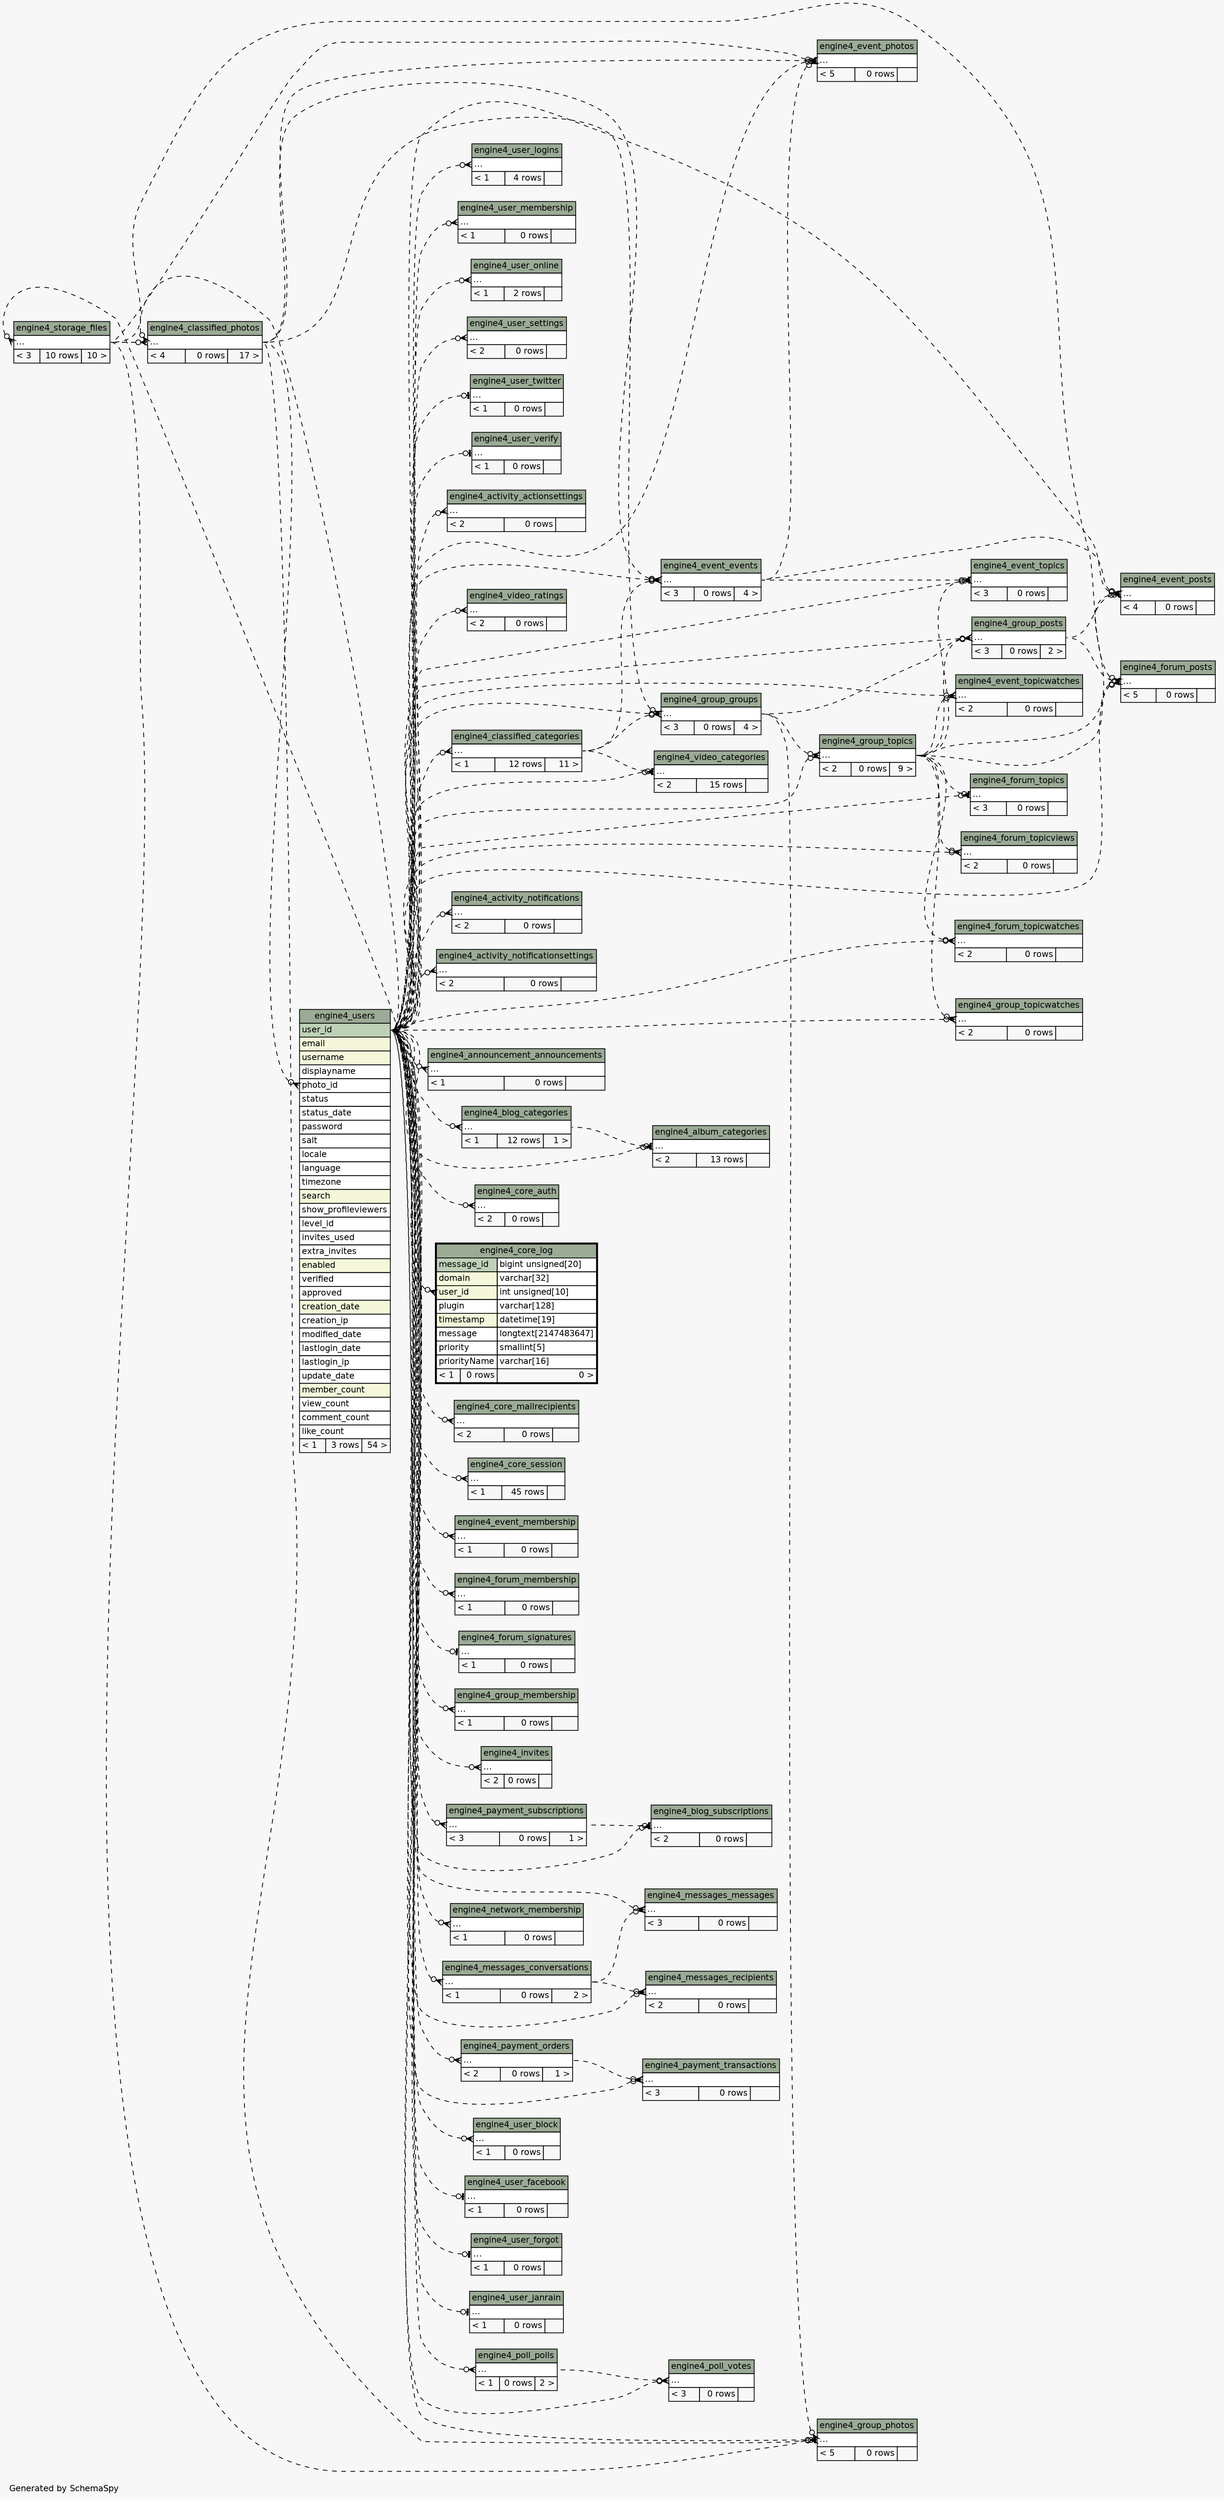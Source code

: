// dot 2.38.0 on Windows 10 10.0
// SchemaSpy rev 590
digraph "impliedTwoDegreesRelationshipsDiagram" {
  graph [
    rankdir="RL"
    bgcolor="#f7f7f7"
    label="\nGenerated by SchemaSpy"
    labeljust="l"
    nodesep="0.18"
    ranksep="0.46"
    fontname="Helvetica"
    fontsize="11"
  ];
  node [
    fontname="Helvetica"
    fontsize="11"
    shape="plaintext"
  ];
  edge [
    arrowsize="0.8"
  ];
  "engine4_activity_actionsettings":"elipses":w -> "engine4_users":"user_id":e [arrowhead=none dir=back arrowtail=crowodot style=dashed];
  "engine4_activity_notifications":"elipses":w -> "engine4_users":"user_id":e [arrowhead=none dir=back arrowtail=crowodot style=dashed];
  "engine4_activity_notificationsettings":"elipses":w -> "engine4_users":"user_id":e [arrowhead=none dir=back arrowtail=crowodot style=dashed];
  "engine4_album_categories":"elipses":w -> "engine4_blog_categories":"elipses":e [arrowhead=none dir=back arrowtail=teeodot style=dashed];
  "engine4_album_categories":"elipses":w -> "engine4_users":"user_id":e [arrowhead=none dir=back arrowtail=crowodot style=dashed];
  "engine4_announcement_announcements":"elipses":w -> "engine4_users":"user_id":e [arrowhead=none dir=back arrowtail=crowodot style=dashed];
  "engine4_blog_categories":"elipses":w -> "engine4_users":"user_id":e [arrowhead=none dir=back arrowtail=crowodot style=dashed];
  "engine4_blog_subscriptions":"elipses":w -> "engine4_payment_subscriptions":"elipses":e [arrowhead=none dir=back arrowtail=teeodot style=dashed];
  "engine4_blog_subscriptions":"elipses":w -> "engine4_users":"user_id":e [arrowhead=none dir=back arrowtail=crowodot style=dashed];
  "engine4_classified_categories":"elipses":w -> "engine4_users":"user_id":e [arrowhead=none dir=back arrowtail=crowodot style=dashed];
  "engine4_classified_photos":"elipses":w -> "engine4_storage_files":"elipses":e [arrowhead=none dir=back arrowtail=crowodot style=dashed];
  "engine4_classified_photos":"elipses":w -> "engine4_users":"user_id":e [arrowhead=none dir=back arrowtail=crowodot style=dashed];
  "engine4_core_auth":"elipses":w -> "engine4_users":"user_id":e [arrowhead=none dir=back arrowtail=crowodot style=dashed];
  "engine4_core_log":"user_id":w -> "engine4_users":"user_id":e [arrowhead=none dir=back arrowtail=crowodot style=dashed];
  "engine4_core_mailrecipients":"elipses":w -> "engine4_users":"user_id":e [arrowhead=none dir=back arrowtail=crowodot style=dashed];
  "engine4_core_session":"elipses":w -> "engine4_users":"user_id":e [arrowhead=none dir=back arrowtail=crowodot style=dashed];
  "engine4_event_events":"elipses":w -> "engine4_classified_categories":"elipses":e [arrowhead=none dir=back arrowtail=crowodot style=dashed];
  "engine4_event_events":"elipses":w -> "engine4_classified_photos":"elipses":e [arrowhead=none dir=back arrowtail=crowodot style=dashed];
  "engine4_event_events":"elipses":w -> "engine4_users":"user_id":e [arrowhead=none dir=back arrowtail=crowodot style=dashed];
  "engine4_event_membership":"elipses":w -> "engine4_users":"user_id":e [arrowhead=none dir=back arrowtail=crowodot style=dashed];
  "engine4_event_photos":"elipses":w -> "engine4_event_events":"elipses":e [arrowhead=none dir=back arrowtail=crowodot style=dashed];
  "engine4_event_photos":"elipses":w -> "engine4_storage_files":"elipses":e [arrowhead=none dir=back arrowtail=crowodot style=dashed];
  "engine4_event_photos":"elipses":w -> "engine4_classified_photos":"elipses":e [arrowhead=none dir=back arrowtail=teeodot style=dashed];
  "engine4_event_photos":"elipses":w -> "engine4_users":"user_id":e [arrowhead=none dir=back arrowtail=crowodot style=dashed];
  "engine4_event_posts":"elipses":w -> "engine4_event_events":"elipses":e [arrowhead=none dir=back arrowtail=crowodot style=dashed];
  "engine4_event_posts":"elipses":w -> "engine4_group_posts":"elipses":e [arrowhead=none dir=back arrowtail=teeodot style=dashed];
  "engine4_event_posts":"elipses":w -> "engine4_group_topics":"elipses":e [arrowhead=none dir=back arrowtail=crowodot style=dashed];
  "engine4_event_posts":"elipses":w -> "engine4_users":"user_id":e [arrowhead=none dir=back arrowtail=crowodot style=dashed];
  "engine4_event_topics":"elipses":w -> "engine4_event_events":"elipses":e [arrowhead=none dir=back arrowtail=crowodot style=dashed];
  "engine4_event_topics":"elipses":w -> "engine4_group_topics":"elipses":e [arrowhead=none dir=back arrowtail=teeodot style=dashed];
  "engine4_event_topics":"elipses":w -> "engine4_users":"user_id":e [arrowhead=none dir=back arrowtail=crowodot style=dashed];
  "engine4_event_topicwatches":"elipses":w -> "engine4_group_topics":"elipses":e [arrowhead=none dir=back arrowtail=crowodot style=dashed];
  "engine4_event_topicwatches":"elipses":w -> "engine4_users":"user_id":e [arrowhead=none dir=back arrowtail=crowodot style=dashed];
  "engine4_forum_membership":"elipses":w -> "engine4_users":"user_id":e [arrowhead=none dir=back arrowtail=crowodot style=dashed];
  "engine4_forum_posts":"elipses":w -> "engine4_storage_files":"elipses":e [arrowhead=none dir=back arrowtail=crowodot style=dashed];
  "engine4_forum_posts":"elipses":w -> "engine4_group_posts":"elipses":e [arrowhead=none dir=back arrowtail=teeodot style=dashed];
  "engine4_forum_posts":"elipses":w -> "engine4_group_topics":"elipses":e [arrowhead=none dir=back arrowtail=crowodot style=dashed];
  "engine4_forum_posts":"elipses":w -> "engine4_users":"user_id":e [arrowhead=none dir=back arrowtail=crowodot style=dashed];
  "engine4_forum_signatures":"elipses":w -> "engine4_users":"user_id":e [arrowhead=none dir=back arrowtail=teeodot style=dashed];
  "engine4_forum_topics":"elipses":w -> "engine4_group_topics":"elipses":e [arrowhead=none dir=back arrowtail=teeodot style=dashed];
  "engine4_forum_topics":"elipses":w -> "engine4_users":"user_id":e [arrowhead=none dir=back arrowtail=crowodot style=dashed];
  "engine4_forum_topicviews":"elipses":w -> "engine4_group_topics":"elipses":e [arrowhead=none dir=back arrowtail=crowodot style=dashed];
  "engine4_forum_topicviews":"elipses":w -> "engine4_users":"user_id":e [arrowhead=none dir=back arrowtail=crowodot style=dashed];
  "engine4_forum_topicwatches":"elipses":w -> "engine4_group_topics":"elipses":e [arrowhead=none dir=back arrowtail=crowodot style=dashed];
  "engine4_forum_topicwatches":"elipses":w -> "engine4_users":"user_id":e [arrowhead=none dir=back arrowtail=crowodot style=dashed];
  "engine4_group_groups":"elipses":w -> "engine4_classified_categories":"elipses":e [arrowhead=none dir=back arrowtail=crowodot style=dashed];
  "engine4_group_groups":"elipses":w -> "engine4_classified_photos":"elipses":e [arrowhead=none dir=back arrowtail=crowodot style=dashed];
  "engine4_group_groups":"elipses":w -> "engine4_users":"user_id":e [arrowhead=none dir=back arrowtail=crowodot style=dashed];
  "engine4_group_membership":"elipses":w -> "engine4_users":"user_id":e [arrowhead=none dir=back arrowtail=crowodot style=dashed];
  "engine4_group_photos":"elipses":w -> "engine4_storage_files":"elipses":e [arrowhead=none dir=back arrowtail=crowodot style=dashed];
  "engine4_group_photos":"elipses":w -> "engine4_group_groups":"elipses":e [arrowhead=none dir=back arrowtail=crowodot style=dashed];
  "engine4_group_photos":"elipses":w -> "engine4_classified_photos":"elipses":e [arrowhead=none dir=back arrowtail=teeodot style=dashed];
  "engine4_group_photos":"elipses":w -> "engine4_users":"user_id":e [arrowhead=none dir=back arrowtail=crowodot style=dashed];
  "engine4_group_posts":"elipses":w -> "engine4_group_groups":"elipses":e [arrowhead=none dir=back arrowtail=crowodot style=dashed];
  "engine4_group_posts":"elipses":w -> "engine4_group_topics":"elipses":e [arrowhead=none dir=back arrowtail=crowodot style=dashed];
  "engine4_group_posts":"elipses":w -> "engine4_users":"user_id":e [arrowhead=none dir=back arrowtail=crowodot style=dashed];
  "engine4_group_topics":"elipses":w -> "engine4_group_groups":"elipses":e [arrowhead=none dir=back arrowtail=crowodot style=dashed];
  "engine4_group_topics":"elipses":w -> "engine4_users":"user_id":e [arrowhead=none dir=back arrowtail=crowodot style=dashed];
  "engine4_group_topicwatches":"elipses":w -> "engine4_group_topics":"elipses":e [arrowhead=none dir=back arrowtail=crowodot style=dashed];
  "engine4_group_topicwatches":"elipses":w -> "engine4_users":"user_id":e [arrowhead=none dir=back arrowtail=crowodot style=dashed];
  "engine4_invites":"elipses":w -> "engine4_users":"user_id":e [arrowhead=none dir=back arrowtail=crowodot style=dashed];
  "engine4_messages_conversations":"elipses":w -> "engine4_users":"user_id":e [arrowhead=none dir=back arrowtail=crowodot style=dashed];
  "engine4_messages_messages":"elipses":w -> "engine4_messages_conversations":"elipses":e [arrowhead=none dir=back arrowtail=crowodot style=dashed];
  "engine4_messages_messages":"elipses":w -> "engine4_users":"user_id":e [arrowhead=none dir=back arrowtail=crowodot style=dashed];
  "engine4_messages_recipients":"elipses":w -> "engine4_messages_conversations":"elipses":e [arrowhead=none dir=back arrowtail=crowodot style=dashed];
  "engine4_messages_recipients":"elipses":w -> "engine4_users":"user_id":e [arrowhead=none dir=back arrowtail=crowodot style=dashed];
  "engine4_network_membership":"elipses":w -> "engine4_users":"user_id":e [arrowhead=none dir=back arrowtail=crowodot style=dashed];
  "engine4_payment_orders":"elipses":w -> "engine4_users":"user_id":e [arrowhead=none dir=back arrowtail=crowodot style=dashed];
  "engine4_payment_subscriptions":"elipses":w -> "engine4_users":"user_id":e [arrowhead=none dir=back arrowtail=crowodot style=dashed];
  "engine4_payment_transactions":"elipses":w -> "engine4_payment_orders":"elipses":e [arrowhead=none dir=back arrowtail=crowodot style=dashed];
  "engine4_payment_transactions":"elipses":w -> "engine4_users":"user_id":e [arrowhead=none dir=back arrowtail=crowodot style=dashed];
  "engine4_poll_polls":"elipses":w -> "engine4_users":"user_id":e [arrowhead=none dir=back arrowtail=crowodot style=dashed];
  "engine4_poll_votes":"elipses":w -> "engine4_poll_polls":"elipses":e [arrowhead=none dir=back arrowtail=crowodot style=dashed];
  "engine4_poll_votes":"elipses":w -> "engine4_users":"user_id":e [arrowhead=none dir=back arrowtail=crowodot style=dashed];
  "engine4_storage_files":"elipses":w -> "engine4_users":"user_id":e [arrowhead=none dir=back arrowtail=crowodot style=dashed];
  "engine4_user_block":"elipses":w -> "engine4_users":"user_id":e [arrowhead=none dir=back arrowtail=crowodot style=dashed];
  "engine4_user_facebook":"elipses":w -> "engine4_users":"user_id":e [arrowhead=none dir=back arrowtail=teeodot style=dashed];
  "engine4_user_forgot":"elipses":w -> "engine4_users":"user_id":e [arrowhead=none dir=back arrowtail=teeodot style=dashed];
  "engine4_user_janrain":"elipses":w -> "engine4_users":"user_id":e [arrowhead=none dir=back arrowtail=teeodot style=dashed];
  "engine4_user_logins":"elipses":w -> "engine4_users":"user_id":e [arrowhead=none dir=back arrowtail=crowodot style=dashed];
  "engine4_user_membership":"elipses":w -> "engine4_users":"user_id":e [arrowhead=none dir=back arrowtail=crowodot style=dashed];
  "engine4_user_online":"elipses":w -> "engine4_users":"user_id":e [arrowhead=none dir=back arrowtail=crowodot style=dashed];
  "engine4_user_settings":"elipses":w -> "engine4_users":"user_id":e [arrowhead=none dir=back arrowtail=crowodot style=dashed];
  "engine4_user_twitter":"elipses":w -> "engine4_users":"user_id":e [arrowhead=none dir=back arrowtail=teeodot style=dashed];
  "engine4_user_verify":"elipses":w -> "engine4_users":"user_id":e [arrowhead=none dir=back arrowtail=teeodot style=dashed];
  "engine4_users":"photo_id":w -> "engine4_classified_photos":"elipses":e [arrowhead=none dir=back arrowtail=crowodot style=dashed];
  "engine4_video_categories":"elipses":w -> "engine4_classified_categories":"elipses":e [arrowhead=none dir=back arrowtail=teeodot style=dashed];
  "engine4_video_categories":"elipses":w -> "engine4_users":"user_id":e [arrowhead=none dir=back arrowtail=crowodot style=dashed];
  "engine4_video_ratings":"elipses":w -> "engine4_users":"user_id":e [arrowhead=none dir=back arrowtail=crowodot style=dashed];
  "engine4_activity_actionsettings" [
    label=<
    <TABLE BORDER="0" CELLBORDER="1" CELLSPACING="0" BGCOLOR="#ffffff">
      <TR><TD COLSPAN="3" BGCOLOR="#9bab96" ALIGN="CENTER">engine4_activity_actionsettings</TD></TR>
      <TR><TD PORT="elipses" COLSPAN="3" ALIGN="LEFT">...</TD></TR>
      <TR><TD ALIGN="LEFT" BGCOLOR="#f7f7f7">&lt; 2</TD><TD ALIGN="RIGHT" BGCOLOR="#f7f7f7">0 rows</TD><TD ALIGN="RIGHT" BGCOLOR="#f7f7f7">  </TD></TR>
    </TABLE>>
    URL="engine4_activity_actionsettings.html"
    tooltip="engine4_activity_actionsettings"
  ];
  "engine4_activity_notifications" [
    label=<
    <TABLE BORDER="0" CELLBORDER="1" CELLSPACING="0" BGCOLOR="#ffffff">
      <TR><TD COLSPAN="3" BGCOLOR="#9bab96" ALIGN="CENTER">engine4_activity_notifications</TD></TR>
      <TR><TD PORT="elipses" COLSPAN="3" ALIGN="LEFT">...</TD></TR>
      <TR><TD ALIGN="LEFT" BGCOLOR="#f7f7f7">&lt; 2</TD><TD ALIGN="RIGHT" BGCOLOR="#f7f7f7">0 rows</TD><TD ALIGN="RIGHT" BGCOLOR="#f7f7f7">  </TD></TR>
    </TABLE>>
    URL="engine4_activity_notifications.html"
    tooltip="engine4_activity_notifications"
  ];
  "engine4_activity_notificationsettings" [
    label=<
    <TABLE BORDER="0" CELLBORDER="1" CELLSPACING="0" BGCOLOR="#ffffff">
      <TR><TD COLSPAN="3" BGCOLOR="#9bab96" ALIGN="CENTER">engine4_activity_notificationsettings</TD></TR>
      <TR><TD PORT="elipses" COLSPAN="3" ALIGN="LEFT">...</TD></TR>
      <TR><TD ALIGN="LEFT" BGCOLOR="#f7f7f7">&lt; 2</TD><TD ALIGN="RIGHT" BGCOLOR="#f7f7f7">0 rows</TD><TD ALIGN="RIGHT" BGCOLOR="#f7f7f7">  </TD></TR>
    </TABLE>>
    URL="engine4_activity_notificationsettings.html"
    tooltip="engine4_activity_notificationsettings"
  ];
  "engine4_album_categories" [
    label=<
    <TABLE BORDER="0" CELLBORDER="1" CELLSPACING="0" BGCOLOR="#ffffff">
      <TR><TD COLSPAN="3" BGCOLOR="#9bab96" ALIGN="CENTER">engine4_album_categories</TD></TR>
      <TR><TD PORT="elipses" COLSPAN="3" ALIGN="LEFT">...</TD></TR>
      <TR><TD ALIGN="LEFT" BGCOLOR="#f7f7f7">&lt; 2</TD><TD ALIGN="RIGHT" BGCOLOR="#f7f7f7">13 rows</TD><TD ALIGN="RIGHT" BGCOLOR="#f7f7f7">  </TD></TR>
    </TABLE>>
    URL="engine4_album_categories.html"
    tooltip="engine4_album_categories"
  ];
  "engine4_announcement_announcements" [
    label=<
    <TABLE BORDER="0" CELLBORDER="1" CELLSPACING="0" BGCOLOR="#ffffff">
      <TR><TD COLSPAN="3" BGCOLOR="#9bab96" ALIGN="CENTER">engine4_announcement_announcements</TD></TR>
      <TR><TD PORT="elipses" COLSPAN="3" ALIGN="LEFT">...</TD></TR>
      <TR><TD ALIGN="LEFT" BGCOLOR="#f7f7f7">&lt; 1</TD><TD ALIGN="RIGHT" BGCOLOR="#f7f7f7">0 rows</TD><TD ALIGN="RIGHT" BGCOLOR="#f7f7f7">  </TD></TR>
    </TABLE>>
    URL="engine4_announcement_announcements.html"
    tooltip="engine4_announcement_announcements"
  ];
  "engine4_blog_categories" [
    label=<
    <TABLE BORDER="0" CELLBORDER="1" CELLSPACING="0" BGCOLOR="#ffffff">
      <TR><TD COLSPAN="3" BGCOLOR="#9bab96" ALIGN="CENTER">engine4_blog_categories</TD></TR>
      <TR><TD PORT="elipses" COLSPAN="3" ALIGN="LEFT">...</TD></TR>
      <TR><TD ALIGN="LEFT" BGCOLOR="#f7f7f7">&lt; 1</TD><TD ALIGN="RIGHT" BGCOLOR="#f7f7f7">12 rows</TD><TD ALIGN="RIGHT" BGCOLOR="#f7f7f7">1 &gt;</TD></TR>
    </TABLE>>
    URL="engine4_blog_categories.html"
    tooltip="engine4_blog_categories"
  ];
  "engine4_blog_subscriptions" [
    label=<
    <TABLE BORDER="0" CELLBORDER="1" CELLSPACING="0" BGCOLOR="#ffffff">
      <TR><TD COLSPAN="3" BGCOLOR="#9bab96" ALIGN="CENTER">engine4_blog_subscriptions</TD></TR>
      <TR><TD PORT="elipses" COLSPAN="3" ALIGN="LEFT">...</TD></TR>
      <TR><TD ALIGN="LEFT" BGCOLOR="#f7f7f7">&lt; 2</TD><TD ALIGN="RIGHT" BGCOLOR="#f7f7f7">0 rows</TD><TD ALIGN="RIGHT" BGCOLOR="#f7f7f7">  </TD></TR>
    </TABLE>>
    URL="engine4_blog_subscriptions.html"
    tooltip="engine4_blog_subscriptions"
  ];
  "engine4_classified_categories" [
    label=<
    <TABLE BORDER="0" CELLBORDER="1" CELLSPACING="0" BGCOLOR="#ffffff">
      <TR><TD COLSPAN="3" BGCOLOR="#9bab96" ALIGN="CENTER">engine4_classified_categories</TD></TR>
      <TR><TD PORT="elipses" COLSPAN="3" ALIGN="LEFT">...</TD></TR>
      <TR><TD ALIGN="LEFT" BGCOLOR="#f7f7f7">&lt; 1</TD><TD ALIGN="RIGHT" BGCOLOR="#f7f7f7">12 rows</TD><TD ALIGN="RIGHT" BGCOLOR="#f7f7f7">11 &gt;</TD></TR>
    </TABLE>>
    URL="engine4_classified_categories.html"
    tooltip="engine4_classified_categories"
  ];
  "engine4_classified_photos" [
    label=<
    <TABLE BORDER="0" CELLBORDER="1" CELLSPACING="0" BGCOLOR="#ffffff">
      <TR><TD COLSPAN="3" BGCOLOR="#9bab96" ALIGN="CENTER">engine4_classified_photos</TD></TR>
      <TR><TD PORT="elipses" COLSPAN="3" ALIGN="LEFT">...</TD></TR>
      <TR><TD ALIGN="LEFT" BGCOLOR="#f7f7f7">&lt; 4</TD><TD ALIGN="RIGHT" BGCOLOR="#f7f7f7">0 rows</TD><TD ALIGN="RIGHT" BGCOLOR="#f7f7f7">17 &gt;</TD></TR>
    </TABLE>>
    URL="engine4_classified_photos.html"
    tooltip="engine4_classified_photos"
  ];
  "engine4_core_auth" [
    label=<
    <TABLE BORDER="0" CELLBORDER="1" CELLSPACING="0" BGCOLOR="#ffffff">
      <TR><TD COLSPAN="3" BGCOLOR="#9bab96" ALIGN="CENTER">engine4_core_auth</TD></TR>
      <TR><TD PORT="elipses" COLSPAN="3" ALIGN="LEFT">...</TD></TR>
      <TR><TD ALIGN="LEFT" BGCOLOR="#f7f7f7">&lt; 2</TD><TD ALIGN="RIGHT" BGCOLOR="#f7f7f7">0 rows</TD><TD ALIGN="RIGHT" BGCOLOR="#f7f7f7">  </TD></TR>
    </TABLE>>
    URL="engine4_core_auth.html"
    tooltip="engine4_core_auth"
  ];
  "engine4_core_log" [
    label=<
    <TABLE BORDER="2" CELLBORDER="1" CELLSPACING="0" BGCOLOR="#ffffff">
      <TR><TD COLSPAN="3" BGCOLOR="#9bab96" ALIGN="CENTER">engine4_core_log</TD></TR>
      <TR><TD PORT="message_id" COLSPAN="2" BGCOLOR="#bed1b8" ALIGN="LEFT">message_id</TD><TD PORT="message_id.type" ALIGN="LEFT">bigint unsigned[20]</TD></TR>
      <TR><TD PORT="domain" COLSPAN="2" BGCOLOR="#f4f7da" ALIGN="LEFT">domain</TD><TD PORT="domain.type" ALIGN="LEFT">varchar[32]</TD></TR>
      <TR><TD PORT="user_id" COLSPAN="2" BGCOLOR="#f4f7da" ALIGN="LEFT">user_id</TD><TD PORT="user_id.type" ALIGN="LEFT">int unsigned[10]</TD></TR>
      <TR><TD PORT="plugin" COLSPAN="2" ALIGN="LEFT">plugin</TD><TD PORT="plugin.type" ALIGN="LEFT">varchar[128]</TD></TR>
      <TR><TD PORT="timestamp" COLSPAN="2" BGCOLOR="#f4f7da" ALIGN="LEFT">timestamp</TD><TD PORT="timestamp.type" ALIGN="LEFT">datetime[19]</TD></TR>
      <TR><TD PORT="message" COLSPAN="2" ALIGN="LEFT">message</TD><TD PORT="message.type" ALIGN="LEFT">longtext[2147483647]</TD></TR>
      <TR><TD PORT="priority" COLSPAN="2" ALIGN="LEFT">priority</TD><TD PORT="priority.type" ALIGN="LEFT">smallint[5]</TD></TR>
      <TR><TD PORT="priorityName" COLSPAN="2" ALIGN="LEFT">priorityName</TD><TD PORT="priorityName.type" ALIGN="LEFT">varchar[16]</TD></TR>
      <TR><TD ALIGN="LEFT" BGCOLOR="#f7f7f7">&lt; 1</TD><TD ALIGN="RIGHT" BGCOLOR="#f7f7f7">0 rows</TD><TD ALIGN="RIGHT" BGCOLOR="#f7f7f7">0 &gt;</TD></TR>
    </TABLE>>
    URL="engine4_core_log.html"
    tooltip="engine4_core_log"
  ];
  "engine4_core_mailrecipients" [
    label=<
    <TABLE BORDER="0" CELLBORDER="1" CELLSPACING="0" BGCOLOR="#ffffff">
      <TR><TD COLSPAN="3" BGCOLOR="#9bab96" ALIGN="CENTER">engine4_core_mailrecipients</TD></TR>
      <TR><TD PORT="elipses" COLSPAN="3" ALIGN="LEFT">...</TD></TR>
      <TR><TD ALIGN="LEFT" BGCOLOR="#f7f7f7">&lt; 2</TD><TD ALIGN="RIGHT" BGCOLOR="#f7f7f7">0 rows</TD><TD ALIGN="RIGHT" BGCOLOR="#f7f7f7">  </TD></TR>
    </TABLE>>
    URL="engine4_core_mailrecipients.html"
    tooltip="engine4_core_mailrecipients"
  ];
  "engine4_core_session" [
    label=<
    <TABLE BORDER="0" CELLBORDER="1" CELLSPACING="0" BGCOLOR="#ffffff">
      <TR><TD COLSPAN="3" BGCOLOR="#9bab96" ALIGN="CENTER">engine4_core_session</TD></TR>
      <TR><TD PORT="elipses" COLSPAN="3" ALIGN="LEFT">...</TD></TR>
      <TR><TD ALIGN="LEFT" BGCOLOR="#f7f7f7">&lt; 1</TD><TD ALIGN="RIGHT" BGCOLOR="#f7f7f7">45 rows</TD><TD ALIGN="RIGHT" BGCOLOR="#f7f7f7">  </TD></TR>
    </TABLE>>
    URL="engine4_core_session.html"
    tooltip="engine4_core_session"
  ];
  "engine4_event_events" [
    label=<
    <TABLE BORDER="0" CELLBORDER="1" CELLSPACING="0" BGCOLOR="#ffffff">
      <TR><TD COLSPAN="3" BGCOLOR="#9bab96" ALIGN="CENTER">engine4_event_events</TD></TR>
      <TR><TD PORT="elipses" COLSPAN="3" ALIGN="LEFT">...</TD></TR>
      <TR><TD ALIGN="LEFT" BGCOLOR="#f7f7f7">&lt; 3</TD><TD ALIGN="RIGHT" BGCOLOR="#f7f7f7">0 rows</TD><TD ALIGN="RIGHT" BGCOLOR="#f7f7f7">4 &gt;</TD></TR>
    </TABLE>>
    URL="engine4_event_events.html"
    tooltip="engine4_event_events"
  ];
  "engine4_event_membership" [
    label=<
    <TABLE BORDER="0" CELLBORDER="1" CELLSPACING="0" BGCOLOR="#ffffff">
      <TR><TD COLSPAN="3" BGCOLOR="#9bab96" ALIGN="CENTER">engine4_event_membership</TD></TR>
      <TR><TD PORT="elipses" COLSPAN="3" ALIGN="LEFT">...</TD></TR>
      <TR><TD ALIGN="LEFT" BGCOLOR="#f7f7f7">&lt; 1</TD><TD ALIGN="RIGHT" BGCOLOR="#f7f7f7">0 rows</TD><TD ALIGN="RIGHT" BGCOLOR="#f7f7f7">  </TD></TR>
    </TABLE>>
    URL="engine4_event_membership.html"
    tooltip="engine4_event_membership"
  ];
  "engine4_event_photos" [
    label=<
    <TABLE BORDER="0" CELLBORDER="1" CELLSPACING="0" BGCOLOR="#ffffff">
      <TR><TD COLSPAN="3" BGCOLOR="#9bab96" ALIGN="CENTER">engine4_event_photos</TD></TR>
      <TR><TD PORT="elipses" COLSPAN="3" ALIGN="LEFT">...</TD></TR>
      <TR><TD ALIGN="LEFT" BGCOLOR="#f7f7f7">&lt; 5</TD><TD ALIGN="RIGHT" BGCOLOR="#f7f7f7">0 rows</TD><TD ALIGN="RIGHT" BGCOLOR="#f7f7f7">  </TD></TR>
    </TABLE>>
    URL="engine4_event_photos.html"
    tooltip="engine4_event_photos"
  ];
  "engine4_event_posts" [
    label=<
    <TABLE BORDER="0" CELLBORDER="1" CELLSPACING="0" BGCOLOR="#ffffff">
      <TR><TD COLSPAN="3" BGCOLOR="#9bab96" ALIGN="CENTER">engine4_event_posts</TD></TR>
      <TR><TD PORT="elipses" COLSPAN="3" ALIGN="LEFT">...</TD></TR>
      <TR><TD ALIGN="LEFT" BGCOLOR="#f7f7f7">&lt; 4</TD><TD ALIGN="RIGHT" BGCOLOR="#f7f7f7">0 rows</TD><TD ALIGN="RIGHT" BGCOLOR="#f7f7f7">  </TD></TR>
    </TABLE>>
    URL="engine4_event_posts.html"
    tooltip="engine4_event_posts"
  ];
  "engine4_event_topics" [
    label=<
    <TABLE BORDER="0" CELLBORDER="1" CELLSPACING="0" BGCOLOR="#ffffff">
      <TR><TD COLSPAN="3" BGCOLOR="#9bab96" ALIGN="CENTER">engine4_event_topics</TD></TR>
      <TR><TD PORT="elipses" COLSPAN="3" ALIGN="LEFT">...</TD></TR>
      <TR><TD ALIGN="LEFT" BGCOLOR="#f7f7f7">&lt; 3</TD><TD ALIGN="RIGHT" BGCOLOR="#f7f7f7">0 rows</TD><TD ALIGN="RIGHT" BGCOLOR="#f7f7f7">  </TD></TR>
    </TABLE>>
    URL="engine4_event_topics.html"
    tooltip="engine4_event_topics"
  ];
  "engine4_event_topicwatches" [
    label=<
    <TABLE BORDER="0" CELLBORDER="1" CELLSPACING="0" BGCOLOR="#ffffff">
      <TR><TD COLSPAN="3" BGCOLOR="#9bab96" ALIGN="CENTER">engine4_event_topicwatches</TD></TR>
      <TR><TD PORT="elipses" COLSPAN="3" ALIGN="LEFT">...</TD></TR>
      <TR><TD ALIGN="LEFT" BGCOLOR="#f7f7f7">&lt; 2</TD><TD ALIGN="RIGHT" BGCOLOR="#f7f7f7">0 rows</TD><TD ALIGN="RIGHT" BGCOLOR="#f7f7f7">  </TD></TR>
    </TABLE>>
    URL="engine4_event_topicwatches.html"
    tooltip="engine4_event_topicwatches"
  ];
  "engine4_forum_membership" [
    label=<
    <TABLE BORDER="0" CELLBORDER="1" CELLSPACING="0" BGCOLOR="#ffffff">
      <TR><TD COLSPAN="3" BGCOLOR="#9bab96" ALIGN="CENTER">engine4_forum_membership</TD></TR>
      <TR><TD PORT="elipses" COLSPAN="3" ALIGN="LEFT">...</TD></TR>
      <TR><TD ALIGN="LEFT" BGCOLOR="#f7f7f7">&lt; 1</TD><TD ALIGN="RIGHT" BGCOLOR="#f7f7f7">0 rows</TD><TD ALIGN="RIGHT" BGCOLOR="#f7f7f7">  </TD></TR>
    </TABLE>>
    URL="engine4_forum_membership.html"
    tooltip="engine4_forum_membership"
  ];
  "engine4_forum_posts" [
    label=<
    <TABLE BORDER="0" CELLBORDER="1" CELLSPACING="0" BGCOLOR="#ffffff">
      <TR><TD COLSPAN="3" BGCOLOR="#9bab96" ALIGN="CENTER">engine4_forum_posts</TD></TR>
      <TR><TD PORT="elipses" COLSPAN="3" ALIGN="LEFT">...</TD></TR>
      <TR><TD ALIGN="LEFT" BGCOLOR="#f7f7f7">&lt; 5</TD><TD ALIGN="RIGHT" BGCOLOR="#f7f7f7">0 rows</TD><TD ALIGN="RIGHT" BGCOLOR="#f7f7f7">  </TD></TR>
    </TABLE>>
    URL="engine4_forum_posts.html"
    tooltip="engine4_forum_posts"
  ];
  "engine4_forum_signatures" [
    label=<
    <TABLE BORDER="0" CELLBORDER="1" CELLSPACING="0" BGCOLOR="#ffffff">
      <TR><TD COLSPAN="3" BGCOLOR="#9bab96" ALIGN="CENTER">engine4_forum_signatures</TD></TR>
      <TR><TD PORT="elipses" COLSPAN="3" ALIGN="LEFT">...</TD></TR>
      <TR><TD ALIGN="LEFT" BGCOLOR="#f7f7f7">&lt; 1</TD><TD ALIGN="RIGHT" BGCOLOR="#f7f7f7">0 rows</TD><TD ALIGN="RIGHT" BGCOLOR="#f7f7f7">  </TD></TR>
    </TABLE>>
    URL="engine4_forum_signatures.html"
    tooltip="engine4_forum_signatures"
  ];
  "engine4_forum_topics" [
    label=<
    <TABLE BORDER="0" CELLBORDER="1" CELLSPACING="0" BGCOLOR="#ffffff">
      <TR><TD COLSPAN="3" BGCOLOR="#9bab96" ALIGN="CENTER">engine4_forum_topics</TD></TR>
      <TR><TD PORT="elipses" COLSPAN="3" ALIGN="LEFT">...</TD></TR>
      <TR><TD ALIGN="LEFT" BGCOLOR="#f7f7f7">&lt; 3</TD><TD ALIGN="RIGHT" BGCOLOR="#f7f7f7">0 rows</TD><TD ALIGN="RIGHT" BGCOLOR="#f7f7f7">  </TD></TR>
    </TABLE>>
    URL="engine4_forum_topics.html"
    tooltip="engine4_forum_topics"
  ];
  "engine4_forum_topicviews" [
    label=<
    <TABLE BORDER="0" CELLBORDER="1" CELLSPACING="0" BGCOLOR="#ffffff">
      <TR><TD COLSPAN="3" BGCOLOR="#9bab96" ALIGN="CENTER">engine4_forum_topicviews</TD></TR>
      <TR><TD PORT="elipses" COLSPAN="3" ALIGN="LEFT">...</TD></TR>
      <TR><TD ALIGN="LEFT" BGCOLOR="#f7f7f7">&lt; 2</TD><TD ALIGN="RIGHT" BGCOLOR="#f7f7f7">0 rows</TD><TD ALIGN="RIGHT" BGCOLOR="#f7f7f7">  </TD></TR>
    </TABLE>>
    URL="engine4_forum_topicviews.html"
    tooltip="engine4_forum_topicviews"
  ];
  "engine4_forum_topicwatches" [
    label=<
    <TABLE BORDER="0" CELLBORDER="1" CELLSPACING="0" BGCOLOR="#ffffff">
      <TR><TD COLSPAN="3" BGCOLOR="#9bab96" ALIGN="CENTER">engine4_forum_topicwatches</TD></TR>
      <TR><TD PORT="elipses" COLSPAN="3" ALIGN="LEFT">...</TD></TR>
      <TR><TD ALIGN="LEFT" BGCOLOR="#f7f7f7">&lt; 2</TD><TD ALIGN="RIGHT" BGCOLOR="#f7f7f7">0 rows</TD><TD ALIGN="RIGHT" BGCOLOR="#f7f7f7">  </TD></TR>
    </TABLE>>
    URL="engine4_forum_topicwatches.html"
    tooltip="engine4_forum_topicwatches"
  ];
  "engine4_group_groups" [
    label=<
    <TABLE BORDER="0" CELLBORDER="1" CELLSPACING="0" BGCOLOR="#ffffff">
      <TR><TD COLSPAN="3" BGCOLOR="#9bab96" ALIGN="CENTER">engine4_group_groups</TD></TR>
      <TR><TD PORT="elipses" COLSPAN="3" ALIGN="LEFT">...</TD></TR>
      <TR><TD ALIGN="LEFT" BGCOLOR="#f7f7f7">&lt; 3</TD><TD ALIGN="RIGHT" BGCOLOR="#f7f7f7">0 rows</TD><TD ALIGN="RIGHT" BGCOLOR="#f7f7f7">4 &gt;</TD></TR>
    </TABLE>>
    URL="engine4_group_groups.html"
    tooltip="engine4_group_groups"
  ];
  "engine4_group_membership" [
    label=<
    <TABLE BORDER="0" CELLBORDER="1" CELLSPACING="0" BGCOLOR="#ffffff">
      <TR><TD COLSPAN="3" BGCOLOR="#9bab96" ALIGN="CENTER">engine4_group_membership</TD></TR>
      <TR><TD PORT="elipses" COLSPAN="3" ALIGN="LEFT">...</TD></TR>
      <TR><TD ALIGN="LEFT" BGCOLOR="#f7f7f7">&lt; 1</TD><TD ALIGN="RIGHT" BGCOLOR="#f7f7f7">0 rows</TD><TD ALIGN="RIGHT" BGCOLOR="#f7f7f7">  </TD></TR>
    </TABLE>>
    URL="engine4_group_membership.html"
    tooltip="engine4_group_membership"
  ];
  "engine4_group_photos" [
    label=<
    <TABLE BORDER="0" CELLBORDER="1" CELLSPACING="0" BGCOLOR="#ffffff">
      <TR><TD COLSPAN="3" BGCOLOR="#9bab96" ALIGN="CENTER">engine4_group_photos</TD></TR>
      <TR><TD PORT="elipses" COLSPAN="3" ALIGN="LEFT">...</TD></TR>
      <TR><TD ALIGN="LEFT" BGCOLOR="#f7f7f7">&lt; 5</TD><TD ALIGN="RIGHT" BGCOLOR="#f7f7f7">0 rows</TD><TD ALIGN="RIGHT" BGCOLOR="#f7f7f7">  </TD></TR>
    </TABLE>>
    URL="engine4_group_photos.html"
    tooltip="engine4_group_photos"
  ];
  "engine4_group_posts" [
    label=<
    <TABLE BORDER="0" CELLBORDER="1" CELLSPACING="0" BGCOLOR="#ffffff">
      <TR><TD COLSPAN="3" BGCOLOR="#9bab96" ALIGN="CENTER">engine4_group_posts</TD></TR>
      <TR><TD PORT="elipses" COLSPAN="3" ALIGN="LEFT">...</TD></TR>
      <TR><TD ALIGN="LEFT" BGCOLOR="#f7f7f7">&lt; 3</TD><TD ALIGN="RIGHT" BGCOLOR="#f7f7f7">0 rows</TD><TD ALIGN="RIGHT" BGCOLOR="#f7f7f7">2 &gt;</TD></TR>
    </TABLE>>
    URL="engine4_group_posts.html"
    tooltip="engine4_group_posts"
  ];
  "engine4_group_topics" [
    label=<
    <TABLE BORDER="0" CELLBORDER="1" CELLSPACING="0" BGCOLOR="#ffffff">
      <TR><TD COLSPAN="3" BGCOLOR="#9bab96" ALIGN="CENTER">engine4_group_topics</TD></TR>
      <TR><TD PORT="elipses" COLSPAN="3" ALIGN="LEFT">...</TD></TR>
      <TR><TD ALIGN="LEFT" BGCOLOR="#f7f7f7">&lt; 2</TD><TD ALIGN="RIGHT" BGCOLOR="#f7f7f7">0 rows</TD><TD ALIGN="RIGHT" BGCOLOR="#f7f7f7">9 &gt;</TD></TR>
    </TABLE>>
    URL="engine4_group_topics.html"
    tooltip="engine4_group_topics"
  ];
  "engine4_group_topicwatches" [
    label=<
    <TABLE BORDER="0" CELLBORDER="1" CELLSPACING="0" BGCOLOR="#ffffff">
      <TR><TD COLSPAN="3" BGCOLOR="#9bab96" ALIGN="CENTER">engine4_group_topicwatches</TD></TR>
      <TR><TD PORT="elipses" COLSPAN="3" ALIGN="LEFT">...</TD></TR>
      <TR><TD ALIGN="LEFT" BGCOLOR="#f7f7f7">&lt; 2</TD><TD ALIGN="RIGHT" BGCOLOR="#f7f7f7">0 rows</TD><TD ALIGN="RIGHT" BGCOLOR="#f7f7f7">  </TD></TR>
    </TABLE>>
    URL="engine4_group_topicwatches.html"
    tooltip="engine4_group_topicwatches"
  ];
  "engine4_invites" [
    label=<
    <TABLE BORDER="0" CELLBORDER="1" CELLSPACING="0" BGCOLOR="#ffffff">
      <TR><TD COLSPAN="3" BGCOLOR="#9bab96" ALIGN="CENTER">engine4_invites</TD></TR>
      <TR><TD PORT="elipses" COLSPAN="3" ALIGN="LEFT">...</TD></TR>
      <TR><TD ALIGN="LEFT" BGCOLOR="#f7f7f7">&lt; 2</TD><TD ALIGN="RIGHT" BGCOLOR="#f7f7f7">0 rows</TD><TD ALIGN="RIGHT" BGCOLOR="#f7f7f7">  </TD></TR>
    </TABLE>>
    URL="engine4_invites.html"
    tooltip="engine4_invites"
  ];
  "engine4_messages_conversations" [
    label=<
    <TABLE BORDER="0" CELLBORDER="1" CELLSPACING="0" BGCOLOR="#ffffff">
      <TR><TD COLSPAN="3" BGCOLOR="#9bab96" ALIGN="CENTER">engine4_messages_conversations</TD></TR>
      <TR><TD PORT="elipses" COLSPAN="3" ALIGN="LEFT">...</TD></TR>
      <TR><TD ALIGN="LEFT" BGCOLOR="#f7f7f7">&lt; 1</TD><TD ALIGN="RIGHT" BGCOLOR="#f7f7f7">0 rows</TD><TD ALIGN="RIGHT" BGCOLOR="#f7f7f7">2 &gt;</TD></TR>
    </TABLE>>
    URL="engine4_messages_conversations.html"
    tooltip="engine4_messages_conversations"
  ];
  "engine4_messages_messages" [
    label=<
    <TABLE BORDER="0" CELLBORDER="1" CELLSPACING="0" BGCOLOR="#ffffff">
      <TR><TD COLSPAN="3" BGCOLOR="#9bab96" ALIGN="CENTER">engine4_messages_messages</TD></TR>
      <TR><TD PORT="elipses" COLSPAN="3" ALIGN="LEFT">...</TD></TR>
      <TR><TD ALIGN="LEFT" BGCOLOR="#f7f7f7">&lt; 3</TD><TD ALIGN="RIGHT" BGCOLOR="#f7f7f7">0 rows</TD><TD ALIGN="RIGHT" BGCOLOR="#f7f7f7">  </TD></TR>
    </TABLE>>
    URL="engine4_messages_messages.html"
    tooltip="engine4_messages_messages"
  ];
  "engine4_messages_recipients" [
    label=<
    <TABLE BORDER="0" CELLBORDER="1" CELLSPACING="0" BGCOLOR="#ffffff">
      <TR><TD COLSPAN="3" BGCOLOR="#9bab96" ALIGN="CENTER">engine4_messages_recipients</TD></TR>
      <TR><TD PORT="elipses" COLSPAN="3" ALIGN="LEFT">...</TD></TR>
      <TR><TD ALIGN="LEFT" BGCOLOR="#f7f7f7">&lt; 2</TD><TD ALIGN="RIGHT" BGCOLOR="#f7f7f7">0 rows</TD><TD ALIGN="RIGHT" BGCOLOR="#f7f7f7">  </TD></TR>
    </TABLE>>
    URL="engine4_messages_recipients.html"
    tooltip="engine4_messages_recipients"
  ];
  "engine4_network_membership" [
    label=<
    <TABLE BORDER="0" CELLBORDER="1" CELLSPACING="0" BGCOLOR="#ffffff">
      <TR><TD COLSPAN="3" BGCOLOR="#9bab96" ALIGN="CENTER">engine4_network_membership</TD></TR>
      <TR><TD PORT="elipses" COLSPAN="3" ALIGN="LEFT">...</TD></TR>
      <TR><TD ALIGN="LEFT" BGCOLOR="#f7f7f7">&lt; 1</TD><TD ALIGN="RIGHT" BGCOLOR="#f7f7f7">0 rows</TD><TD ALIGN="RIGHT" BGCOLOR="#f7f7f7">  </TD></TR>
    </TABLE>>
    URL="engine4_network_membership.html"
    tooltip="engine4_network_membership"
  ];
  "engine4_payment_orders" [
    label=<
    <TABLE BORDER="0" CELLBORDER="1" CELLSPACING="0" BGCOLOR="#ffffff">
      <TR><TD COLSPAN="3" BGCOLOR="#9bab96" ALIGN="CENTER">engine4_payment_orders</TD></TR>
      <TR><TD PORT="elipses" COLSPAN="3" ALIGN="LEFT">...</TD></TR>
      <TR><TD ALIGN="LEFT" BGCOLOR="#f7f7f7">&lt; 2</TD><TD ALIGN="RIGHT" BGCOLOR="#f7f7f7">0 rows</TD><TD ALIGN="RIGHT" BGCOLOR="#f7f7f7">1 &gt;</TD></TR>
    </TABLE>>
    URL="engine4_payment_orders.html"
    tooltip="engine4_payment_orders"
  ];
  "engine4_payment_subscriptions" [
    label=<
    <TABLE BORDER="0" CELLBORDER="1" CELLSPACING="0" BGCOLOR="#ffffff">
      <TR><TD COLSPAN="3" BGCOLOR="#9bab96" ALIGN="CENTER">engine4_payment_subscriptions</TD></TR>
      <TR><TD PORT="elipses" COLSPAN="3" ALIGN="LEFT">...</TD></TR>
      <TR><TD ALIGN="LEFT" BGCOLOR="#f7f7f7">&lt; 3</TD><TD ALIGN="RIGHT" BGCOLOR="#f7f7f7">0 rows</TD><TD ALIGN="RIGHT" BGCOLOR="#f7f7f7">1 &gt;</TD></TR>
    </TABLE>>
    URL="engine4_payment_subscriptions.html"
    tooltip="engine4_payment_subscriptions"
  ];
  "engine4_payment_transactions" [
    label=<
    <TABLE BORDER="0" CELLBORDER="1" CELLSPACING="0" BGCOLOR="#ffffff">
      <TR><TD COLSPAN="3" BGCOLOR="#9bab96" ALIGN="CENTER">engine4_payment_transactions</TD></TR>
      <TR><TD PORT="elipses" COLSPAN="3" ALIGN="LEFT">...</TD></TR>
      <TR><TD ALIGN="LEFT" BGCOLOR="#f7f7f7">&lt; 3</TD><TD ALIGN="RIGHT" BGCOLOR="#f7f7f7">0 rows</TD><TD ALIGN="RIGHT" BGCOLOR="#f7f7f7">  </TD></TR>
    </TABLE>>
    URL="engine4_payment_transactions.html"
    tooltip="engine4_payment_transactions"
  ];
  "engine4_poll_polls" [
    label=<
    <TABLE BORDER="0" CELLBORDER="1" CELLSPACING="0" BGCOLOR="#ffffff">
      <TR><TD COLSPAN="3" BGCOLOR="#9bab96" ALIGN="CENTER">engine4_poll_polls</TD></TR>
      <TR><TD PORT="elipses" COLSPAN="3" ALIGN="LEFT">...</TD></TR>
      <TR><TD ALIGN="LEFT" BGCOLOR="#f7f7f7">&lt; 1</TD><TD ALIGN="RIGHT" BGCOLOR="#f7f7f7">0 rows</TD><TD ALIGN="RIGHT" BGCOLOR="#f7f7f7">2 &gt;</TD></TR>
    </TABLE>>
    URL="engine4_poll_polls.html"
    tooltip="engine4_poll_polls"
  ];
  "engine4_poll_votes" [
    label=<
    <TABLE BORDER="0" CELLBORDER="1" CELLSPACING="0" BGCOLOR="#ffffff">
      <TR><TD COLSPAN="3" BGCOLOR="#9bab96" ALIGN="CENTER">engine4_poll_votes</TD></TR>
      <TR><TD PORT="elipses" COLSPAN="3" ALIGN="LEFT">...</TD></TR>
      <TR><TD ALIGN="LEFT" BGCOLOR="#f7f7f7">&lt; 3</TD><TD ALIGN="RIGHT" BGCOLOR="#f7f7f7">0 rows</TD><TD ALIGN="RIGHT" BGCOLOR="#f7f7f7">  </TD></TR>
    </TABLE>>
    URL="engine4_poll_votes.html"
    tooltip="engine4_poll_votes"
  ];
  "engine4_storage_files" [
    label=<
    <TABLE BORDER="0" CELLBORDER="1" CELLSPACING="0" BGCOLOR="#ffffff">
      <TR><TD COLSPAN="3" BGCOLOR="#9bab96" ALIGN="CENTER">engine4_storage_files</TD></TR>
      <TR><TD PORT="elipses" COLSPAN="3" ALIGN="LEFT">...</TD></TR>
      <TR><TD ALIGN="LEFT" BGCOLOR="#f7f7f7">&lt; 3</TD><TD ALIGN="RIGHT" BGCOLOR="#f7f7f7">10 rows</TD><TD ALIGN="RIGHT" BGCOLOR="#f7f7f7">10 &gt;</TD></TR>
    </TABLE>>
    URL="engine4_storage_files.html"
    tooltip="engine4_storage_files"
  ];
  "engine4_user_block" [
    label=<
    <TABLE BORDER="0" CELLBORDER="1" CELLSPACING="0" BGCOLOR="#ffffff">
      <TR><TD COLSPAN="3" BGCOLOR="#9bab96" ALIGN="CENTER">engine4_user_block</TD></TR>
      <TR><TD PORT="elipses" COLSPAN="3" ALIGN="LEFT">...</TD></TR>
      <TR><TD ALIGN="LEFT" BGCOLOR="#f7f7f7">&lt; 1</TD><TD ALIGN="RIGHT" BGCOLOR="#f7f7f7">0 rows</TD><TD ALIGN="RIGHT" BGCOLOR="#f7f7f7">  </TD></TR>
    </TABLE>>
    URL="engine4_user_block.html"
    tooltip="engine4_user_block"
  ];
  "engine4_user_facebook" [
    label=<
    <TABLE BORDER="0" CELLBORDER="1" CELLSPACING="0" BGCOLOR="#ffffff">
      <TR><TD COLSPAN="3" BGCOLOR="#9bab96" ALIGN="CENTER">engine4_user_facebook</TD></TR>
      <TR><TD PORT="elipses" COLSPAN="3" ALIGN="LEFT">...</TD></TR>
      <TR><TD ALIGN="LEFT" BGCOLOR="#f7f7f7">&lt; 1</TD><TD ALIGN="RIGHT" BGCOLOR="#f7f7f7">0 rows</TD><TD ALIGN="RIGHT" BGCOLOR="#f7f7f7">  </TD></TR>
    </TABLE>>
    URL="engine4_user_facebook.html"
    tooltip="engine4_user_facebook"
  ];
  "engine4_user_forgot" [
    label=<
    <TABLE BORDER="0" CELLBORDER="1" CELLSPACING="0" BGCOLOR="#ffffff">
      <TR><TD COLSPAN="3" BGCOLOR="#9bab96" ALIGN="CENTER">engine4_user_forgot</TD></TR>
      <TR><TD PORT="elipses" COLSPAN="3" ALIGN="LEFT">...</TD></TR>
      <TR><TD ALIGN="LEFT" BGCOLOR="#f7f7f7">&lt; 1</TD><TD ALIGN="RIGHT" BGCOLOR="#f7f7f7">0 rows</TD><TD ALIGN="RIGHT" BGCOLOR="#f7f7f7">  </TD></TR>
    </TABLE>>
    URL="engine4_user_forgot.html"
    tooltip="engine4_user_forgot"
  ];
  "engine4_user_janrain" [
    label=<
    <TABLE BORDER="0" CELLBORDER="1" CELLSPACING="0" BGCOLOR="#ffffff">
      <TR><TD COLSPAN="3" BGCOLOR="#9bab96" ALIGN="CENTER">engine4_user_janrain</TD></TR>
      <TR><TD PORT="elipses" COLSPAN="3" ALIGN="LEFT">...</TD></TR>
      <TR><TD ALIGN="LEFT" BGCOLOR="#f7f7f7">&lt; 1</TD><TD ALIGN="RIGHT" BGCOLOR="#f7f7f7">0 rows</TD><TD ALIGN="RIGHT" BGCOLOR="#f7f7f7">  </TD></TR>
    </TABLE>>
    URL="engine4_user_janrain.html"
    tooltip="engine4_user_janrain"
  ];
  "engine4_user_logins" [
    label=<
    <TABLE BORDER="0" CELLBORDER="1" CELLSPACING="0" BGCOLOR="#ffffff">
      <TR><TD COLSPAN="3" BGCOLOR="#9bab96" ALIGN="CENTER">engine4_user_logins</TD></TR>
      <TR><TD PORT="elipses" COLSPAN="3" ALIGN="LEFT">...</TD></TR>
      <TR><TD ALIGN="LEFT" BGCOLOR="#f7f7f7">&lt; 1</TD><TD ALIGN="RIGHT" BGCOLOR="#f7f7f7">4 rows</TD><TD ALIGN="RIGHT" BGCOLOR="#f7f7f7">  </TD></TR>
    </TABLE>>
    URL="engine4_user_logins.html"
    tooltip="engine4_user_logins"
  ];
  "engine4_user_membership" [
    label=<
    <TABLE BORDER="0" CELLBORDER="1" CELLSPACING="0" BGCOLOR="#ffffff">
      <TR><TD COLSPAN="3" BGCOLOR="#9bab96" ALIGN="CENTER">engine4_user_membership</TD></TR>
      <TR><TD PORT="elipses" COLSPAN="3" ALIGN="LEFT">...</TD></TR>
      <TR><TD ALIGN="LEFT" BGCOLOR="#f7f7f7">&lt; 1</TD><TD ALIGN="RIGHT" BGCOLOR="#f7f7f7">0 rows</TD><TD ALIGN="RIGHT" BGCOLOR="#f7f7f7">  </TD></TR>
    </TABLE>>
    URL="engine4_user_membership.html"
    tooltip="engine4_user_membership"
  ];
  "engine4_user_online" [
    label=<
    <TABLE BORDER="0" CELLBORDER="1" CELLSPACING="0" BGCOLOR="#ffffff">
      <TR><TD COLSPAN="3" BGCOLOR="#9bab96" ALIGN="CENTER">engine4_user_online</TD></TR>
      <TR><TD PORT="elipses" COLSPAN="3" ALIGN="LEFT">...</TD></TR>
      <TR><TD ALIGN="LEFT" BGCOLOR="#f7f7f7">&lt; 1</TD><TD ALIGN="RIGHT" BGCOLOR="#f7f7f7">2 rows</TD><TD ALIGN="RIGHT" BGCOLOR="#f7f7f7">  </TD></TR>
    </TABLE>>
    URL="engine4_user_online.html"
    tooltip="engine4_user_online"
  ];
  "engine4_user_settings" [
    label=<
    <TABLE BORDER="0" CELLBORDER="1" CELLSPACING="0" BGCOLOR="#ffffff">
      <TR><TD COLSPAN="3" BGCOLOR="#9bab96" ALIGN="CENTER">engine4_user_settings</TD></TR>
      <TR><TD PORT="elipses" COLSPAN="3" ALIGN="LEFT">...</TD></TR>
      <TR><TD ALIGN="LEFT" BGCOLOR="#f7f7f7">&lt; 2</TD><TD ALIGN="RIGHT" BGCOLOR="#f7f7f7">0 rows</TD><TD ALIGN="RIGHT" BGCOLOR="#f7f7f7">  </TD></TR>
    </TABLE>>
    URL="engine4_user_settings.html"
    tooltip="engine4_user_settings"
  ];
  "engine4_user_twitter" [
    label=<
    <TABLE BORDER="0" CELLBORDER="1" CELLSPACING="0" BGCOLOR="#ffffff">
      <TR><TD COLSPAN="3" BGCOLOR="#9bab96" ALIGN="CENTER">engine4_user_twitter</TD></TR>
      <TR><TD PORT="elipses" COLSPAN="3" ALIGN="LEFT">...</TD></TR>
      <TR><TD ALIGN="LEFT" BGCOLOR="#f7f7f7">&lt; 1</TD><TD ALIGN="RIGHT" BGCOLOR="#f7f7f7">0 rows</TD><TD ALIGN="RIGHT" BGCOLOR="#f7f7f7">  </TD></TR>
    </TABLE>>
    URL="engine4_user_twitter.html"
    tooltip="engine4_user_twitter"
  ];
  "engine4_user_verify" [
    label=<
    <TABLE BORDER="0" CELLBORDER="1" CELLSPACING="0" BGCOLOR="#ffffff">
      <TR><TD COLSPAN="3" BGCOLOR="#9bab96" ALIGN="CENTER">engine4_user_verify</TD></TR>
      <TR><TD PORT="elipses" COLSPAN="3" ALIGN="LEFT">...</TD></TR>
      <TR><TD ALIGN="LEFT" BGCOLOR="#f7f7f7">&lt; 1</TD><TD ALIGN="RIGHT" BGCOLOR="#f7f7f7">0 rows</TD><TD ALIGN="RIGHT" BGCOLOR="#f7f7f7">  </TD></TR>
    </TABLE>>
    URL="engine4_user_verify.html"
    tooltip="engine4_user_verify"
  ];
  "engine4_users" [
    label=<
    <TABLE BORDER="0" CELLBORDER="1" CELLSPACING="0" BGCOLOR="#ffffff">
      <TR><TD COLSPAN="3" BGCOLOR="#9bab96" ALIGN="CENTER">engine4_users</TD></TR>
      <TR><TD PORT="user_id" COLSPAN="3" BGCOLOR="#bed1b8" ALIGN="LEFT">user_id</TD></TR>
      <TR><TD PORT="email" COLSPAN="3" BGCOLOR="#f4f7da" ALIGN="LEFT">email</TD></TR>
      <TR><TD PORT="username" COLSPAN="3" BGCOLOR="#f4f7da" ALIGN="LEFT">username</TD></TR>
      <TR><TD PORT="displayname" COLSPAN="3" ALIGN="LEFT">displayname</TD></TR>
      <TR><TD PORT="photo_id" COLSPAN="3" ALIGN="LEFT">photo_id</TD></TR>
      <TR><TD PORT="status" COLSPAN="3" ALIGN="LEFT">status</TD></TR>
      <TR><TD PORT="status_date" COLSPAN="3" ALIGN="LEFT">status_date</TD></TR>
      <TR><TD PORT="password" COLSPAN="3" ALIGN="LEFT">password</TD></TR>
      <TR><TD PORT="salt" COLSPAN="3" ALIGN="LEFT">salt</TD></TR>
      <TR><TD PORT="locale" COLSPAN="3" ALIGN="LEFT">locale</TD></TR>
      <TR><TD PORT="language" COLSPAN="3" ALIGN="LEFT">language</TD></TR>
      <TR><TD PORT="timezone" COLSPAN="3" ALIGN="LEFT">timezone</TD></TR>
      <TR><TD PORT="search" COLSPAN="3" BGCOLOR="#f4f7da" ALIGN="LEFT">search</TD></TR>
      <TR><TD PORT="show_profileviewers" COLSPAN="3" ALIGN="LEFT">show_profileviewers</TD></TR>
      <TR><TD PORT="level_id" COLSPAN="3" ALIGN="LEFT">level_id</TD></TR>
      <TR><TD PORT="invites_used" COLSPAN="3" ALIGN="LEFT">invites_used</TD></TR>
      <TR><TD PORT="extra_invites" COLSPAN="3" ALIGN="LEFT">extra_invites</TD></TR>
      <TR><TD PORT="enabled" COLSPAN="3" BGCOLOR="#f4f7da" ALIGN="LEFT">enabled</TD></TR>
      <TR><TD PORT="verified" COLSPAN="3" ALIGN="LEFT">verified</TD></TR>
      <TR><TD PORT="approved" COLSPAN="3" ALIGN="LEFT">approved</TD></TR>
      <TR><TD PORT="creation_date" COLSPAN="3" BGCOLOR="#f4f7da" ALIGN="LEFT">creation_date</TD></TR>
      <TR><TD PORT="creation_ip" COLSPAN="3" ALIGN="LEFT">creation_ip</TD></TR>
      <TR><TD PORT="modified_date" COLSPAN="3" ALIGN="LEFT">modified_date</TD></TR>
      <TR><TD PORT="lastlogin_date" COLSPAN="3" ALIGN="LEFT">lastlogin_date</TD></TR>
      <TR><TD PORT="lastlogin_ip" COLSPAN="3" ALIGN="LEFT">lastlogin_ip</TD></TR>
      <TR><TD PORT="update_date" COLSPAN="3" ALIGN="LEFT">update_date</TD></TR>
      <TR><TD PORT="member_count" COLSPAN="3" BGCOLOR="#f4f7da" ALIGN="LEFT">member_count</TD></TR>
      <TR><TD PORT="view_count" COLSPAN="3" ALIGN="LEFT">view_count</TD></TR>
      <TR><TD PORT="comment_count" COLSPAN="3" ALIGN="LEFT">comment_count</TD></TR>
      <TR><TD PORT="like_count" COLSPAN="3" ALIGN="LEFT">like_count</TD></TR>
      <TR><TD ALIGN="LEFT" BGCOLOR="#f7f7f7">&lt; 1</TD><TD ALIGN="RIGHT" BGCOLOR="#f7f7f7">3 rows</TD><TD ALIGN="RIGHT" BGCOLOR="#f7f7f7">54 &gt;</TD></TR>
    </TABLE>>
    URL="engine4_users.html"
    tooltip="engine4_users"
  ];
  "engine4_video_categories" [
    label=<
    <TABLE BORDER="0" CELLBORDER="1" CELLSPACING="0" BGCOLOR="#ffffff">
      <TR><TD COLSPAN="3" BGCOLOR="#9bab96" ALIGN="CENTER">engine4_video_categories</TD></TR>
      <TR><TD PORT="elipses" COLSPAN="3" ALIGN="LEFT">...</TD></TR>
      <TR><TD ALIGN="LEFT" BGCOLOR="#f7f7f7">&lt; 2</TD><TD ALIGN="RIGHT" BGCOLOR="#f7f7f7">15 rows</TD><TD ALIGN="RIGHT" BGCOLOR="#f7f7f7">  </TD></TR>
    </TABLE>>
    URL="engine4_video_categories.html"
    tooltip="engine4_video_categories"
  ];
  "engine4_video_ratings" [
    label=<
    <TABLE BORDER="0" CELLBORDER="1" CELLSPACING="0" BGCOLOR="#ffffff">
      <TR><TD COLSPAN="3" BGCOLOR="#9bab96" ALIGN="CENTER">engine4_video_ratings</TD></TR>
      <TR><TD PORT="elipses" COLSPAN="3" ALIGN="LEFT">...</TD></TR>
      <TR><TD ALIGN="LEFT" BGCOLOR="#f7f7f7">&lt; 2</TD><TD ALIGN="RIGHT" BGCOLOR="#f7f7f7">0 rows</TD><TD ALIGN="RIGHT" BGCOLOR="#f7f7f7">  </TD></TR>
    </TABLE>>
    URL="engine4_video_ratings.html"
    tooltip="engine4_video_ratings"
  ];
}
